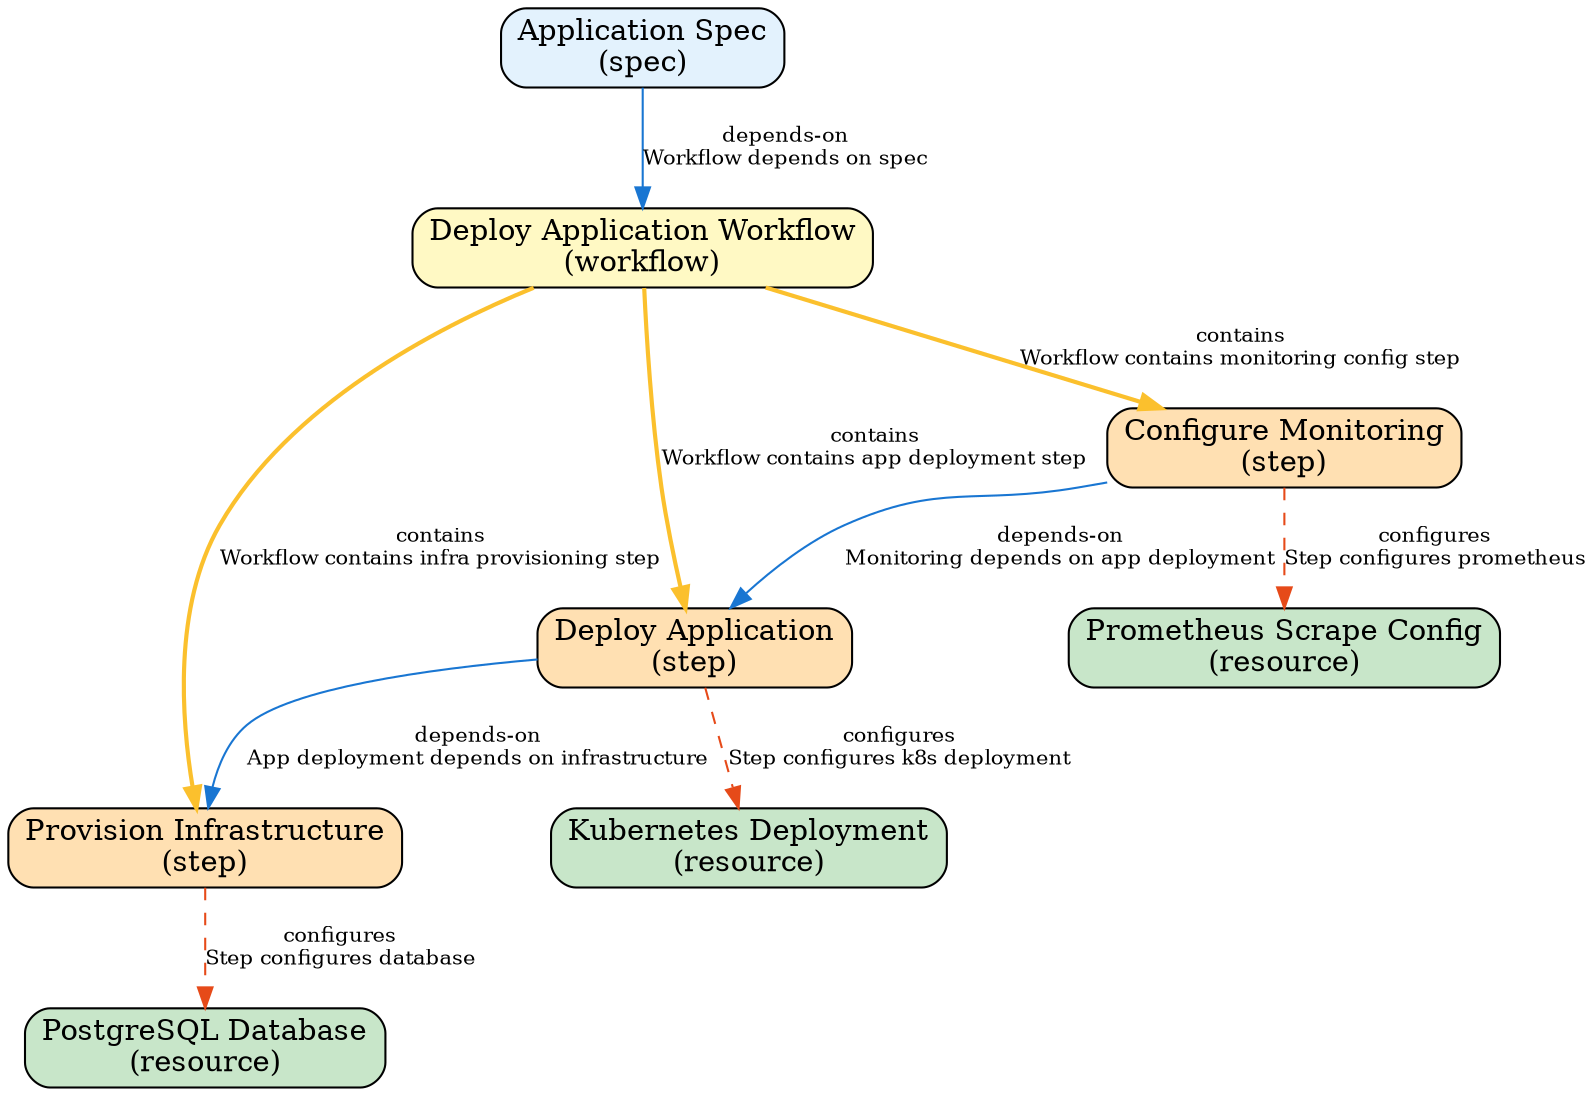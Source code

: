 digraph "demo-app" {
  rankdir=TB;
  node [shape=box, style=rounded];
  edge [fontsize=10];

  "postgres-db" [label="PostgreSQL Database\n(resource)", fillcolor="#C8E6C9", color="black", style="filled,rounded"];
  "k8s-deployment" [label="Kubernetes Deployment\n(resource)", fillcolor="#C8E6C9", color="black", style="filled,rounded"];
  "prometheus-scrape" [label="Prometheus Scrape Config\n(resource)", fillcolor="#C8E6C9", color="black", style="filled,rounded"];
  "app-spec" [label="Application Spec\n(spec)", fillcolor="#E3F2FD", color="black", style="filled,rounded"];
  "deploy-workflow" [label="Deploy Application Workflow\n(workflow)", fillcolor="#FFF9C4", color="black", style="filled,rounded"];
  "provision-infra-step" [label="Provision Infrastructure\n(step)", fillcolor="#FFE0B2", color="black", style="filled,rounded"];
  "deploy-app-step" [label="Deploy Application\n(step)", fillcolor="#FFE0B2", color="black", style="filled,rounded"];
  "configure-monitoring-step" [label="Configure Monitoring\n(step)", fillcolor="#FFE0B2", color="black", style="filled,rounded"];

  "deploy-workflow" -> "deploy-app-step" [label="contains\nWorkflow contains app deployment step", color="#FBC02D", style="bold"];
  "provision-infra-step" -> "postgres-db" [label="configures\nStep configures database", color="#E64A19", style="dashed"];
  "deploy-app-step" -> "k8s-deployment" [label="configures\nStep configures k8s deployment", color="#E64A19", style="dashed"];
  "configure-monitoring-step" -> "prometheus-scrape" [label="configures\nStep configures prometheus", color="#E64A19", style="dashed"];
  "deploy-workflow" -> "configure-monitoring-step" [label="contains\nWorkflow contains monitoring config step", color="#FBC02D", style="bold"];
  "deploy-app-step" -> "provision-infra-step" [label="depends-on\nApp deployment depends on infrastructure", color="#1976D2", style="solid"];
  "configure-monitoring-step" -> "deploy-app-step" [label="depends-on\nMonitoring depends on app deployment", color="#1976D2", style="solid"];
  "app-spec" -> "deploy-workflow" [label="depends-on\nWorkflow depends on spec", color="#1976D2", style="solid"];
  "deploy-workflow" -> "provision-infra-step" [label="contains\nWorkflow contains infra provisioning step", color="#FBC02D", style="bold"];
}
